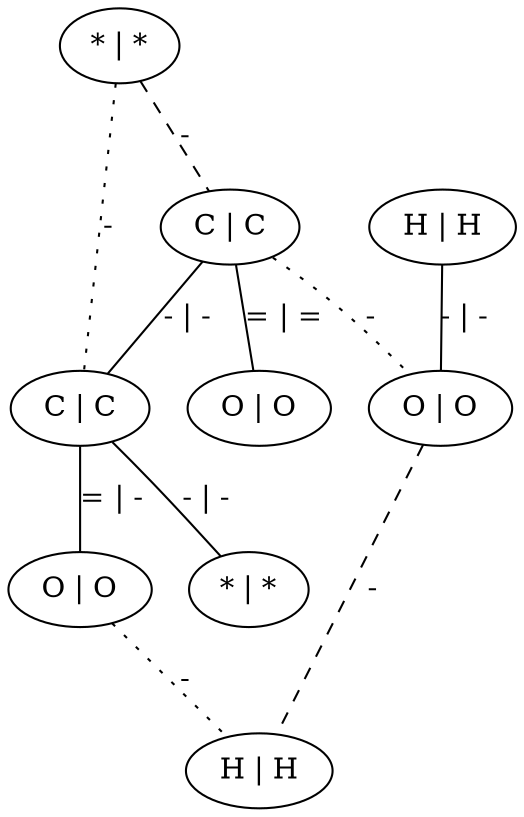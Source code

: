 graph G {
	0 [ label="* | *" ]
	1 [ label="C | C" ]
	2 [ label="C | C" ]
	3 [ label="* | *" ]
	4 [ label="O | O" ]
	5 [ label="O | O" ]
	6 [ label="H | H" ]
	7 [ label="O | O" ]
	8 [ label="H | H" ]
	0 -- 1 [ style=dashed label="-" ]
	0 -- 2 [ style=dotted label="-" ]
	1 -- 2 [ label="- | -" ]
	1 -- 4 [ label="= | =" ]
	1 -- 7 [ style=dotted label="-" ]
	2 -- 3 [ label="- | -" ]
	2 -- 5 [ label="= | -" ]
	5 -- 8 [ style=dotted label="-" ]
	6 -- 7 [ label="- | -" ]
	7 -- 8 [ style=dashed label="-" ]
}
